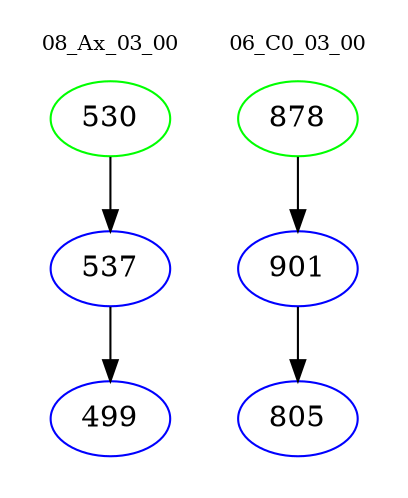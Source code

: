 digraph{
subgraph cluster_0 {
color = white
label = "08_Ax_03_00";
fontsize=10;
T0_530 [label="530", color="green"]
T0_530 -> T0_537 [color="black"]
T0_537 [label="537", color="blue"]
T0_537 -> T0_499 [color="black"]
T0_499 [label="499", color="blue"]
}
subgraph cluster_1 {
color = white
label = "06_C0_03_00";
fontsize=10;
T1_878 [label="878", color="green"]
T1_878 -> T1_901 [color="black"]
T1_901 [label="901", color="blue"]
T1_901 -> T1_805 [color="black"]
T1_805 [label="805", color="blue"]
}
}
